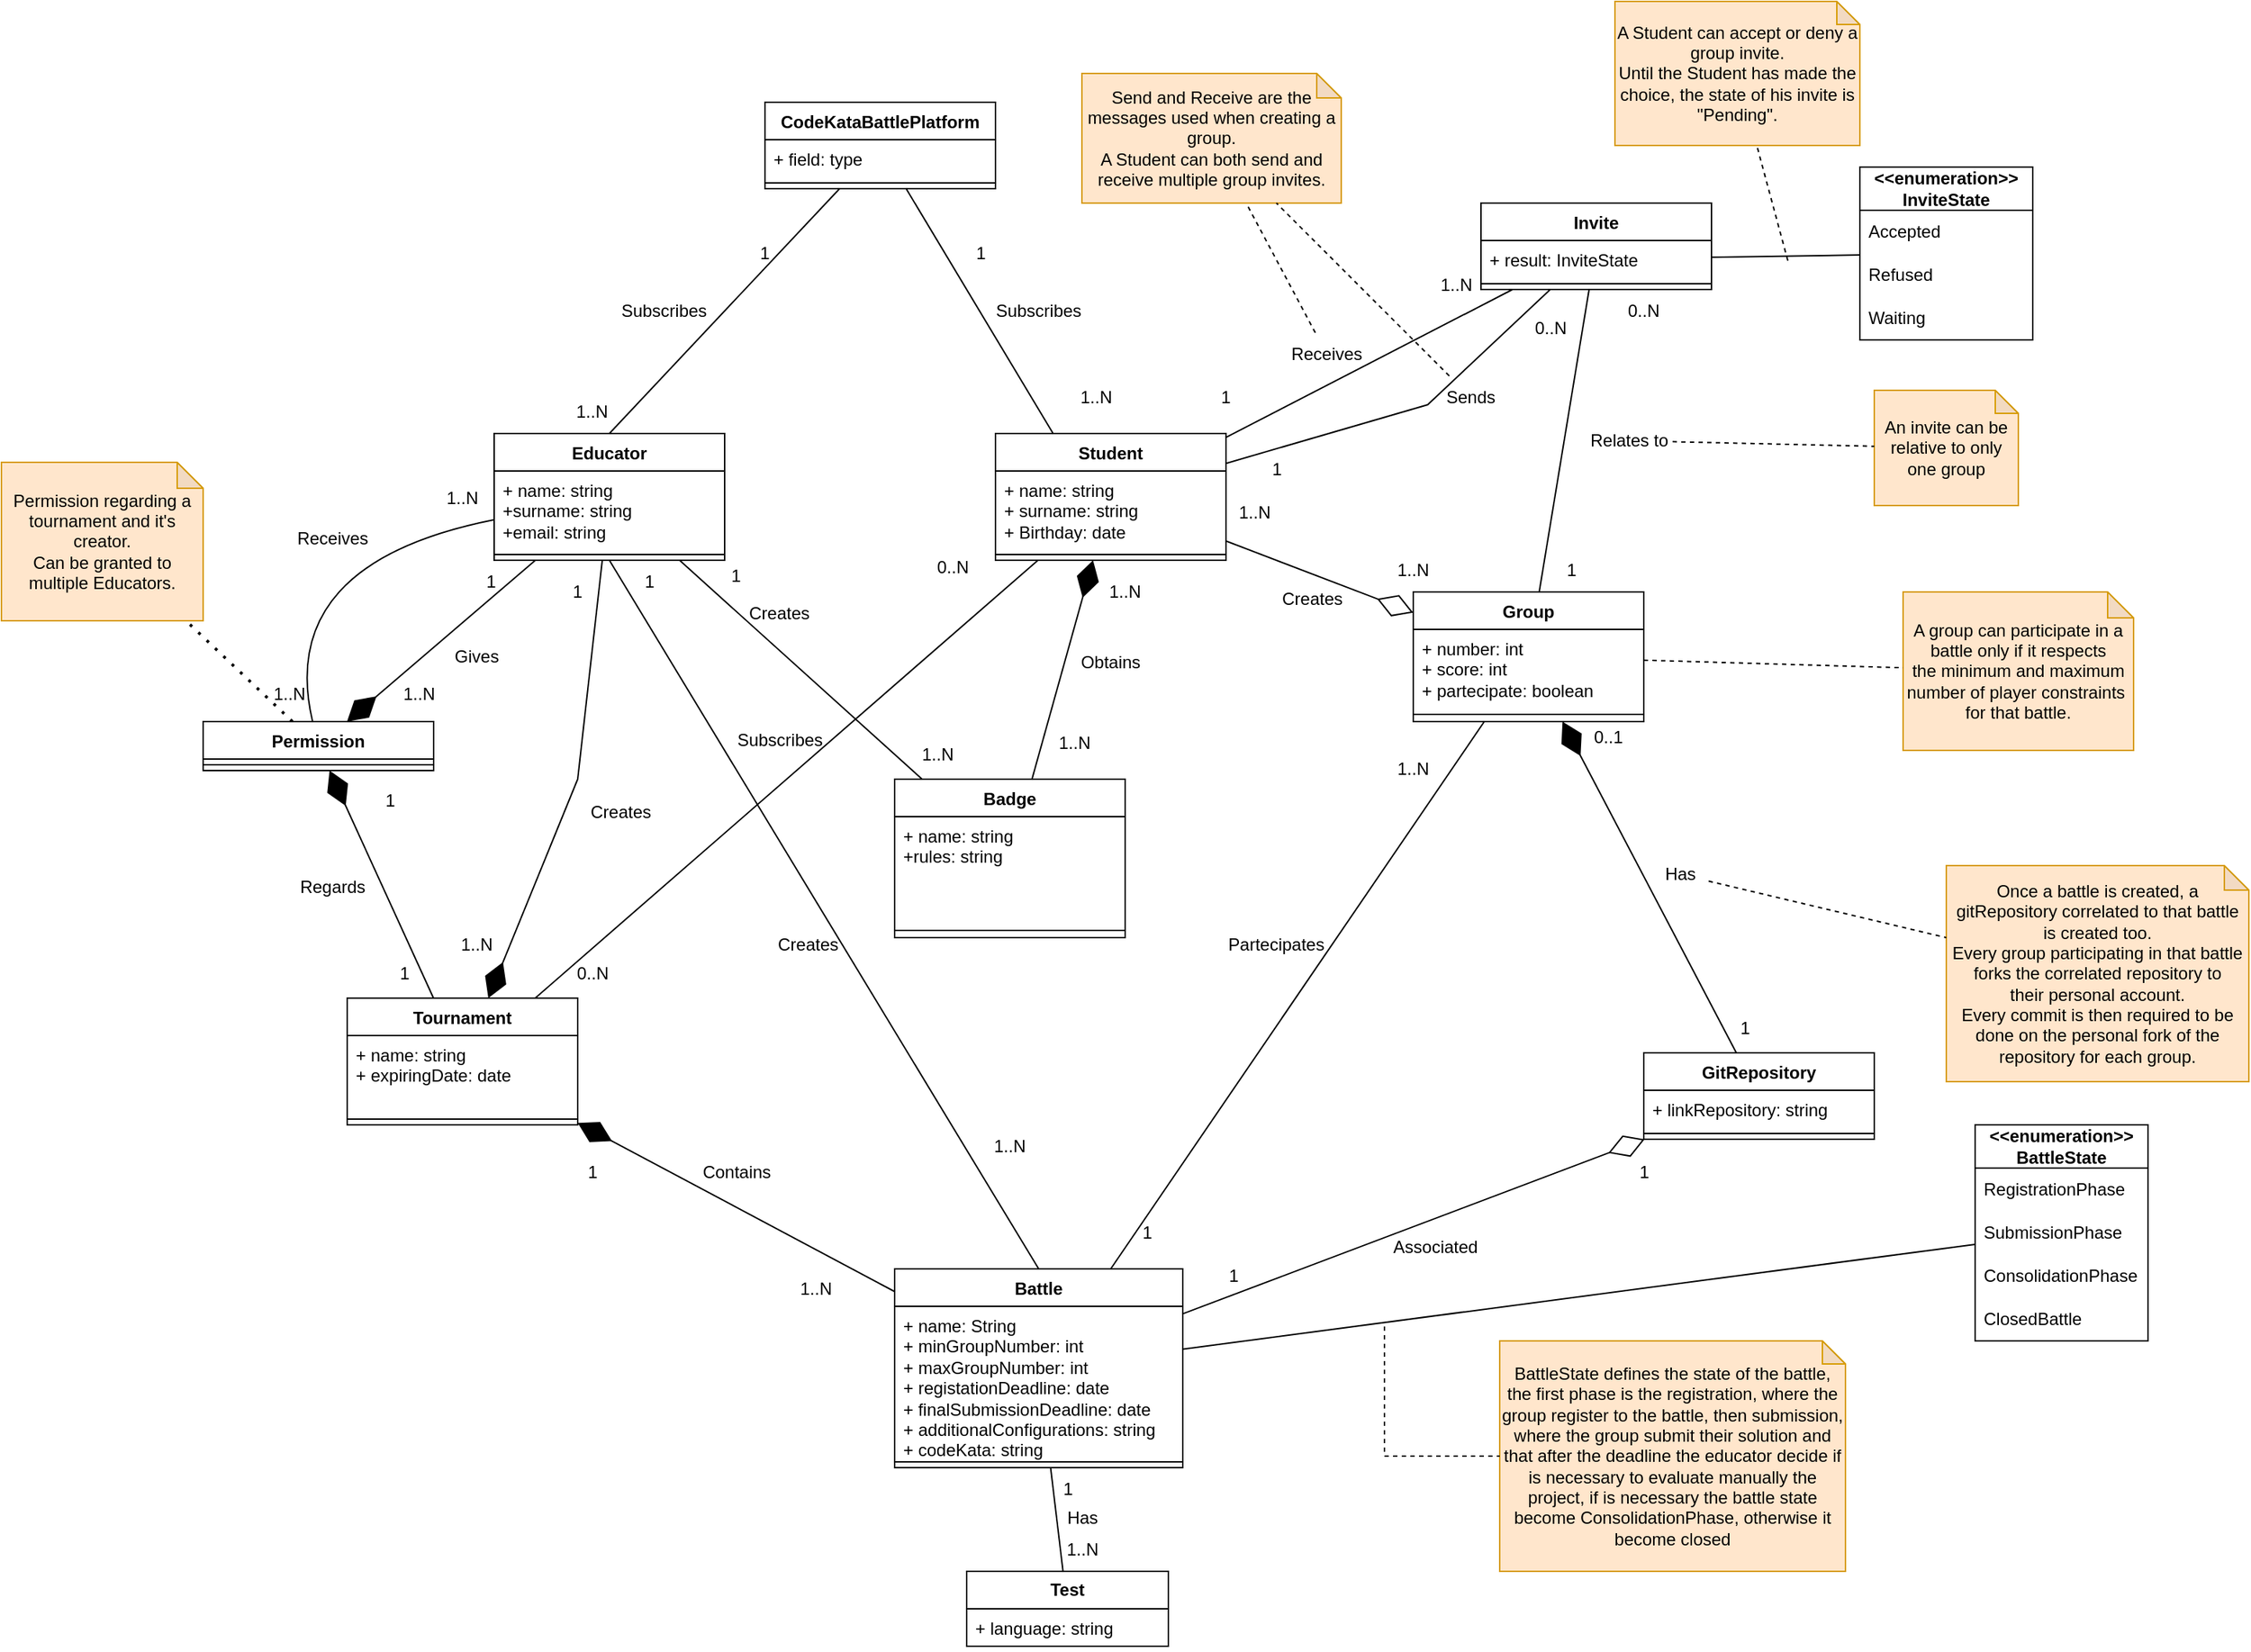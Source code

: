 <mxfile version="22.1.11" type="device">
  <diagram name="Pagina-1" id="TD-ASpUao2gz_EuhN9df">
    <mxGraphModel dx="2501" dy="746" grid="1" gridSize="10" guides="1" tooltips="1" connect="1" arrows="1" fold="1" page="1" pageScale="1" pageWidth="827" pageHeight="1169" math="0" shadow="0">
      <root>
        <mxCell id="0" />
        <mxCell id="1" parent="0" />
        <mxCell id="EsQn2x5b7RgHpTbDy1mJ-1" value="CodeKataBattlePlatform" style="swimlane;fontStyle=1;align=center;verticalAlign=top;childLayout=stackLayout;horizontal=1;startSize=26;horizontalStack=0;resizeParent=1;resizeParentMax=0;resizeLast=0;collapsible=1;marginBottom=0;whiteSpace=wrap;html=1;" parent="1" vertex="1">
          <mxGeometry x="330" y="90" width="160" height="60" as="geometry" />
        </mxCell>
        <mxCell id="EsQn2x5b7RgHpTbDy1mJ-2" value="+ field: type" style="text;strokeColor=none;fillColor=none;align=left;verticalAlign=top;spacingLeft=4;spacingRight=4;overflow=hidden;rotatable=0;points=[[0,0.5],[1,0.5]];portConstraint=eastwest;whiteSpace=wrap;html=1;" parent="EsQn2x5b7RgHpTbDy1mJ-1" vertex="1">
          <mxGeometry y="26" width="160" height="26" as="geometry" />
        </mxCell>
        <mxCell id="EsQn2x5b7RgHpTbDy1mJ-3" value="" style="line;strokeWidth=1;fillColor=none;align=left;verticalAlign=middle;spacingTop=-1;spacingLeft=3;spacingRight=3;rotatable=0;labelPosition=right;points=[];portConstraint=eastwest;strokeColor=inherit;" parent="EsQn2x5b7RgHpTbDy1mJ-1" vertex="1">
          <mxGeometry y="52" width="160" height="8" as="geometry" />
        </mxCell>
        <mxCell id="EsQn2x5b7RgHpTbDy1mJ-5" value="Educator" style="swimlane;fontStyle=1;align=center;verticalAlign=top;childLayout=stackLayout;horizontal=1;startSize=26;horizontalStack=0;resizeParent=1;resizeParentMax=0;resizeLast=0;collapsible=1;marginBottom=0;whiteSpace=wrap;html=1;" parent="1" vertex="1">
          <mxGeometry x="142" y="320" width="160" height="88" as="geometry" />
        </mxCell>
        <mxCell id="EsQn2x5b7RgHpTbDy1mJ-6" value="+ name: string&lt;br&gt;+surname: string&lt;br&gt;+email: string" style="text;strokeColor=none;fillColor=none;align=left;verticalAlign=top;spacingLeft=4;spacingRight=4;overflow=hidden;rotatable=0;points=[[0,0.5],[1,0.5]];portConstraint=eastwest;whiteSpace=wrap;html=1;" parent="EsQn2x5b7RgHpTbDy1mJ-5" vertex="1">
          <mxGeometry y="26" width="160" height="54" as="geometry" />
        </mxCell>
        <mxCell id="EsQn2x5b7RgHpTbDy1mJ-7" value="" style="line;strokeWidth=1;fillColor=none;align=left;verticalAlign=middle;spacingTop=-1;spacingLeft=3;spacingRight=3;rotatable=0;labelPosition=right;points=[];portConstraint=eastwest;strokeColor=inherit;" parent="EsQn2x5b7RgHpTbDy1mJ-5" vertex="1">
          <mxGeometry y="80" width="160" height="8" as="geometry" />
        </mxCell>
        <mxCell id="EsQn2x5b7RgHpTbDy1mJ-9" value="Student&lt;br&gt;" style="swimlane;fontStyle=1;align=center;verticalAlign=top;childLayout=stackLayout;horizontal=1;startSize=26;horizontalStack=0;resizeParent=1;resizeParentMax=0;resizeLast=0;collapsible=1;marginBottom=0;whiteSpace=wrap;html=1;" parent="1" vertex="1">
          <mxGeometry x="490" y="320" width="160" height="88" as="geometry" />
        </mxCell>
        <mxCell id="EsQn2x5b7RgHpTbDy1mJ-10" value="+ name: string&lt;br&gt;+ surname: string&lt;br&gt;+ Birthday: date" style="text;strokeColor=none;fillColor=none;align=left;verticalAlign=top;spacingLeft=4;spacingRight=4;overflow=hidden;rotatable=0;points=[[0,0.5],[1,0.5]];portConstraint=eastwest;whiteSpace=wrap;html=1;" parent="EsQn2x5b7RgHpTbDy1mJ-9" vertex="1">
          <mxGeometry y="26" width="160" height="54" as="geometry" />
        </mxCell>
        <mxCell id="EsQn2x5b7RgHpTbDy1mJ-11" value="" style="line;strokeWidth=1;fillColor=none;align=left;verticalAlign=middle;spacingTop=-1;spacingLeft=3;spacingRight=3;rotatable=0;labelPosition=right;points=[];portConstraint=eastwest;strokeColor=inherit;" parent="EsQn2x5b7RgHpTbDy1mJ-9" vertex="1">
          <mxGeometry y="80" width="160" height="8" as="geometry" />
        </mxCell>
        <mxCell id="EsQn2x5b7RgHpTbDy1mJ-19" value="" style="endArrow=none;html=1;rounded=0;entryX=0.5;entryY=0;entryDx=0;entryDy=0;" parent="1" source="EsQn2x5b7RgHpTbDy1mJ-1" target="EsQn2x5b7RgHpTbDy1mJ-5" edge="1">
          <mxGeometry relative="1" as="geometry">
            <mxPoint x="380" y="340" as="sourcePoint" />
            <mxPoint x="540" y="340" as="targetPoint" />
          </mxGeometry>
        </mxCell>
        <mxCell id="EsQn2x5b7RgHpTbDy1mJ-20" value="" style="endArrow=none;html=1;rounded=0;entryX=0.25;entryY=0;entryDx=0;entryDy=0;" parent="1" source="EsQn2x5b7RgHpTbDy1mJ-1" target="EsQn2x5b7RgHpTbDy1mJ-9" edge="1">
          <mxGeometry relative="1" as="geometry">
            <mxPoint x="725.6" y="159.988" as="sourcePoint" />
            <mxPoint x="540" y="340" as="targetPoint" />
          </mxGeometry>
        </mxCell>
        <mxCell id="EsQn2x5b7RgHpTbDy1mJ-21" value="1..N&lt;br&gt;" style="text;html=1;strokeColor=none;fillColor=none;align=center;verticalAlign=middle;whiteSpace=wrap;rounded=0;" parent="1" vertex="1">
          <mxGeometry x="180" y="290" width="60" height="30" as="geometry" />
        </mxCell>
        <mxCell id="EsQn2x5b7RgHpTbDy1mJ-22" value="1" style="text;html=1;strokeColor=none;fillColor=none;align=center;verticalAlign=middle;whiteSpace=wrap;rounded=0;" parent="1" vertex="1">
          <mxGeometry x="300" y="180" width="60" height="30" as="geometry" />
        </mxCell>
        <mxCell id="EsQn2x5b7RgHpTbDy1mJ-23" value="Subscribes" style="text;html=1;strokeColor=none;fillColor=none;align=center;verticalAlign=middle;whiteSpace=wrap;rounded=0;" parent="1" vertex="1">
          <mxGeometry x="230" y="220" width="60" height="30" as="geometry" />
        </mxCell>
        <mxCell id="EsQn2x5b7RgHpTbDy1mJ-24" value="Subscribes" style="text;html=1;strokeColor=none;fillColor=none;align=center;verticalAlign=middle;whiteSpace=wrap;rounded=0;" parent="1" vertex="1">
          <mxGeometry x="490" y="220" width="60" height="30" as="geometry" />
        </mxCell>
        <mxCell id="EsQn2x5b7RgHpTbDy1mJ-25" value="1" style="text;html=1;strokeColor=none;fillColor=none;align=center;verticalAlign=middle;whiteSpace=wrap;rounded=0;" parent="1" vertex="1">
          <mxGeometry x="450" y="180" width="60" height="30" as="geometry" />
        </mxCell>
        <mxCell id="EsQn2x5b7RgHpTbDy1mJ-26" value="1..N" style="text;html=1;strokeColor=none;fillColor=none;align=center;verticalAlign=middle;whiteSpace=wrap;rounded=0;" parent="1" vertex="1">
          <mxGeometry x="530" y="280" width="60" height="30" as="geometry" />
        </mxCell>
        <mxCell id="EsQn2x5b7RgHpTbDy1mJ-28" value="Group" style="swimlane;fontStyle=1;align=center;verticalAlign=top;childLayout=stackLayout;horizontal=1;startSize=26;horizontalStack=0;resizeParent=1;resizeParentMax=0;resizeLast=0;collapsible=1;marginBottom=0;whiteSpace=wrap;html=1;" parent="1" vertex="1">
          <mxGeometry x="780" y="430" width="160" height="90" as="geometry" />
        </mxCell>
        <mxCell id="EsQn2x5b7RgHpTbDy1mJ-29" value="+ number: int&lt;br&gt;+ score: int&lt;br&gt;+ partecipate: boolean" style="text;strokeColor=none;fillColor=none;align=left;verticalAlign=top;spacingLeft=4;spacingRight=4;overflow=hidden;rotatable=0;points=[[0,0.5],[1,0.5]];portConstraint=eastwest;whiteSpace=wrap;html=1;" parent="EsQn2x5b7RgHpTbDy1mJ-28" vertex="1">
          <mxGeometry y="26" width="160" height="54" as="geometry" />
        </mxCell>
        <mxCell id="EsQn2x5b7RgHpTbDy1mJ-30" value="" style="line;strokeWidth=1;fillColor=none;align=left;verticalAlign=middle;spacingTop=-1;spacingLeft=3;spacingRight=3;rotatable=0;labelPosition=right;points=[];portConstraint=eastwest;strokeColor=inherit;" parent="EsQn2x5b7RgHpTbDy1mJ-28" vertex="1">
          <mxGeometry y="80" width="160" height="10" as="geometry" />
        </mxCell>
        <mxCell id="EsQn2x5b7RgHpTbDy1mJ-36" value="Creates" style="text;html=1;strokeColor=none;fillColor=none;align=center;verticalAlign=middle;whiteSpace=wrap;rounded=0;" parent="1" vertex="1">
          <mxGeometry x="680" y="420" width="60" height="30" as="geometry" />
        </mxCell>
        <mxCell id="EsQn2x5b7RgHpTbDy1mJ-37" value="1..N" style="text;html=1;strokeColor=none;fillColor=none;align=center;verticalAlign=middle;whiteSpace=wrap;rounded=0;" parent="1" vertex="1">
          <mxGeometry x="750" y="400" width="60" height="30" as="geometry" />
        </mxCell>
        <mxCell id="EsQn2x5b7RgHpTbDy1mJ-38" value="1..N" style="text;html=1;strokeColor=none;fillColor=none;align=center;verticalAlign=middle;whiteSpace=wrap;rounded=0;" parent="1" vertex="1">
          <mxGeometry x="640" y="360" width="60" height="30" as="geometry" />
        </mxCell>
        <mxCell id="EsQn2x5b7RgHpTbDy1mJ-39" value="Tournament&lt;br&gt;" style="swimlane;fontStyle=1;align=center;verticalAlign=top;childLayout=stackLayout;horizontal=1;startSize=26;horizontalStack=0;resizeParent=1;resizeParentMax=0;resizeLast=0;collapsible=1;marginBottom=0;whiteSpace=wrap;html=1;" parent="1" vertex="1">
          <mxGeometry x="40" y="712" width="160" height="88" as="geometry" />
        </mxCell>
        <mxCell id="EsQn2x5b7RgHpTbDy1mJ-40" value="+ name: string&lt;br&gt;+ expiringDate: date&lt;br&gt;" style="text;strokeColor=none;fillColor=none;align=left;verticalAlign=top;spacingLeft=4;spacingRight=4;overflow=hidden;rotatable=0;points=[[0,0.5],[1,0.5]];portConstraint=eastwest;whiteSpace=wrap;html=1;" parent="EsQn2x5b7RgHpTbDy1mJ-39" vertex="1">
          <mxGeometry y="26" width="160" height="54" as="geometry" />
        </mxCell>
        <mxCell id="EsQn2x5b7RgHpTbDy1mJ-41" value="" style="line;strokeWidth=1;fillColor=none;align=left;verticalAlign=middle;spacingTop=-1;spacingLeft=3;spacingRight=3;rotatable=0;labelPosition=right;points=[];portConstraint=eastwest;strokeColor=inherit;" parent="EsQn2x5b7RgHpTbDy1mJ-39" vertex="1">
          <mxGeometry y="80" width="160" height="8" as="geometry" />
        </mxCell>
        <mxCell id="EsQn2x5b7RgHpTbDy1mJ-43" value="Battle&lt;br&gt;" style="swimlane;fontStyle=1;align=center;verticalAlign=top;childLayout=stackLayout;horizontal=1;startSize=26;horizontalStack=0;resizeParent=1;resizeParentMax=0;resizeLast=0;collapsible=1;marginBottom=0;whiteSpace=wrap;html=1;" parent="1" vertex="1">
          <mxGeometry x="420" y="900" width="200" height="138" as="geometry" />
        </mxCell>
        <mxCell id="EsQn2x5b7RgHpTbDy1mJ-44" value="+ name: String&lt;br&gt;+ minGroupNumber: int&lt;br&gt;+ maxGroupNumber: int&lt;br&gt;+ registationDeadline: date&lt;br&gt;+ finalSubmissionDeadline: date&lt;br&gt;+ additionalConfigurations: string&lt;br&gt;+ codeKata: string" style="text;strokeColor=none;fillColor=none;align=left;verticalAlign=top;spacingLeft=4;spacingRight=4;overflow=hidden;rotatable=0;points=[[0,0.5],[1,0.5]];portConstraint=eastwest;whiteSpace=wrap;html=1;" parent="EsQn2x5b7RgHpTbDy1mJ-43" vertex="1">
          <mxGeometry y="26" width="200" height="104" as="geometry" />
        </mxCell>
        <mxCell id="EsQn2x5b7RgHpTbDy1mJ-45" value="" style="line;strokeWidth=1;fillColor=none;align=left;verticalAlign=middle;spacingTop=-1;spacingLeft=3;spacingRight=3;rotatable=0;labelPosition=right;points=[];portConstraint=eastwest;strokeColor=inherit;" parent="EsQn2x5b7RgHpTbDy1mJ-43" vertex="1">
          <mxGeometry y="130" width="200" height="8" as="geometry" />
        </mxCell>
        <mxCell id="EsQn2x5b7RgHpTbDy1mJ-48" value="" style="endArrow=none;html=1;rounded=0;entryX=0.5;entryY=0;entryDx=0;entryDy=0;exitX=0.5;exitY=1;exitDx=0;exitDy=0;" parent="1" source="EsQn2x5b7RgHpTbDy1mJ-5" target="EsQn2x5b7RgHpTbDy1mJ-43" edge="1">
          <mxGeometry relative="1" as="geometry">
            <mxPoint x="227.151" y="404" as="sourcePoint" />
            <mxPoint x="470" y="470" as="targetPoint" />
          </mxGeometry>
        </mxCell>
        <mxCell id="EsQn2x5b7RgHpTbDy1mJ-49" value="Creates" style="text;html=1;strokeColor=none;fillColor=none;align=center;verticalAlign=middle;whiteSpace=wrap;rounded=0;" parent="1" vertex="1">
          <mxGeometry x="200" y="568" width="60" height="30" as="geometry" />
        </mxCell>
        <mxCell id="EsQn2x5b7RgHpTbDy1mJ-50" value="Creates" style="text;html=1;strokeColor=none;fillColor=none;align=center;verticalAlign=middle;whiteSpace=wrap;rounded=0;" parent="1" vertex="1">
          <mxGeometry x="330" y="660" width="60" height="30" as="geometry" />
        </mxCell>
        <mxCell id="EsQn2x5b7RgHpTbDy1mJ-53" value="1" style="text;html=1;strokeColor=none;fillColor=none;align=center;verticalAlign=middle;whiteSpace=wrap;rounded=0;" parent="1" vertex="1">
          <mxGeometry x="170" y="415" width="60" height="30" as="geometry" />
        </mxCell>
        <mxCell id="EsQn2x5b7RgHpTbDy1mJ-54" value="1" style="text;html=1;strokeColor=none;fillColor=none;align=center;verticalAlign=middle;whiteSpace=wrap;rounded=0;" parent="1" vertex="1">
          <mxGeometry x="220" y="408" width="60" height="30" as="geometry" />
        </mxCell>
        <mxCell id="EsQn2x5b7RgHpTbDy1mJ-55" value="1..N" style="text;html=1;strokeColor=none;fillColor=none;align=center;verticalAlign=middle;whiteSpace=wrap;rounded=0;" parent="1" vertex="1">
          <mxGeometry x="100" y="660" width="60" height="30" as="geometry" />
        </mxCell>
        <mxCell id="EsQn2x5b7RgHpTbDy1mJ-57" value="" style="endArrow=none;html=1;rounded=0;exitX=0.75;exitY=0;exitDx=0;exitDy=0;" parent="1" source="EsQn2x5b7RgHpTbDy1mJ-43" target="EsQn2x5b7RgHpTbDy1mJ-28" edge="1">
          <mxGeometry width="50" height="50" relative="1" as="geometry">
            <mxPoint x="680" y="670" as="sourcePoint" />
            <mxPoint x="730" y="620" as="targetPoint" />
          </mxGeometry>
        </mxCell>
        <mxCell id="EsQn2x5b7RgHpTbDy1mJ-59" value="1..N" style="text;html=1;strokeColor=none;fillColor=none;align=center;verticalAlign=middle;whiteSpace=wrap;rounded=0;" parent="1" vertex="1">
          <mxGeometry x="470" y="800" width="60" height="30" as="geometry" />
        </mxCell>
        <mxCell id="EsQn2x5b7RgHpTbDy1mJ-60" value="Partecipates" style="text;html=1;strokeColor=none;fillColor=none;align=center;verticalAlign=middle;whiteSpace=wrap;rounded=0;" parent="1" vertex="1">
          <mxGeometry x="655" y="660" width="60" height="30" as="geometry" />
        </mxCell>
        <mxCell id="EsQn2x5b7RgHpTbDy1mJ-61" value="1..N" style="text;html=1;strokeColor=none;fillColor=none;align=center;verticalAlign=middle;whiteSpace=wrap;rounded=0;" parent="1" vertex="1">
          <mxGeometry x="750" y="538" width="60" height="30" as="geometry" />
        </mxCell>
        <mxCell id="EsQn2x5b7RgHpTbDy1mJ-63" value="1" style="text;html=1;align=center;verticalAlign=middle;resizable=0;points=[];autosize=1;strokeColor=none;fillColor=none;" parent="1" vertex="1">
          <mxGeometry x="580" y="860" width="30" height="30" as="geometry" />
        </mxCell>
        <mxCell id="iYCac2X8l844tVnQC99A-1" value="Badge" style="swimlane;fontStyle=1;align=center;verticalAlign=top;childLayout=stackLayout;horizontal=1;startSize=26;horizontalStack=0;resizeParent=1;resizeParentMax=0;resizeLast=0;collapsible=1;marginBottom=0;whiteSpace=wrap;html=1;" parent="1" vertex="1">
          <mxGeometry x="420" y="560" width="160" height="110" as="geometry" />
        </mxCell>
        <mxCell id="iYCac2X8l844tVnQC99A-2" value="+ name: string&lt;br&gt;+rules: string" style="text;strokeColor=none;fillColor=none;align=left;verticalAlign=top;spacingLeft=4;spacingRight=4;overflow=hidden;rotatable=0;points=[[0,0.5],[1,0.5]];portConstraint=eastwest;whiteSpace=wrap;html=1;" parent="iYCac2X8l844tVnQC99A-1" vertex="1">
          <mxGeometry y="26" width="160" height="74" as="geometry" />
        </mxCell>
        <mxCell id="iYCac2X8l844tVnQC99A-3" value="" style="line;strokeWidth=1;fillColor=none;align=left;verticalAlign=middle;spacingTop=-1;spacingLeft=3;spacingRight=3;rotatable=0;labelPosition=right;points=[];portConstraint=eastwest;strokeColor=inherit;" parent="iYCac2X8l844tVnQC99A-1" vertex="1">
          <mxGeometry y="100" width="160" height="10" as="geometry" />
        </mxCell>
        <mxCell id="iYCac2X8l844tVnQC99A-7" value="" style="endArrow=none;html=1;rounded=0;" parent="1" source="EsQn2x5b7RgHpTbDy1mJ-5" target="iYCac2X8l844tVnQC99A-1" edge="1">
          <mxGeometry relative="1" as="geometry">
            <mxPoint x="290" y="420" as="sourcePoint" />
            <mxPoint x="810" y="150" as="targetPoint" />
          </mxGeometry>
        </mxCell>
        <mxCell id="iYCac2X8l844tVnQC99A-9" value="Creates" style="text;html=1;strokeColor=none;fillColor=none;align=center;verticalAlign=middle;whiteSpace=wrap;rounded=0;" parent="1" vertex="1">
          <mxGeometry x="310" y="430" width="60" height="30" as="geometry" />
        </mxCell>
        <mxCell id="iYCac2X8l844tVnQC99A-10" value="Obtains" style="text;html=1;strokeColor=none;fillColor=none;align=center;verticalAlign=middle;whiteSpace=wrap;rounded=0;" parent="1" vertex="1">
          <mxGeometry x="540" y="464" width="60" height="30" as="geometry" />
        </mxCell>
        <mxCell id="iYCac2X8l844tVnQC99A-11" value="1..N" style="text;html=1;strokeColor=none;fillColor=none;align=center;verticalAlign=middle;whiteSpace=wrap;rounded=0;" parent="1" vertex="1">
          <mxGeometry x="550" y="415" width="60" height="30" as="geometry" />
        </mxCell>
        <mxCell id="iYCac2X8l844tVnQC99A-12" value="1..N" style="text;html=1;strokeColor=none;fillColor=none;align=center;verticalAlign=middle;whiteSpace=wrap;rounded=0;" parent="1" vertex="1">
          <mxGeometry x="515" y="520" width="60" height="30" as="geometry" />
        </mxCell>
        <mxCell id="iYCac2X8l844tVnQC99A-13" value="1..N" style="text;html=1;strokeColor=none;fillColor=none;align=center;verticalAlign=middle;whiteSpace=wrap;rounded=0;" parent="1" vertex="1">
          <mxGeometry x="420" y="528" width="60" height="30" as="geometry" />
        </mxCell>
        <mxCell id="iYCac2X8l844tVnQC99A-14" value="1" style="text;html=1;strokeColor=none;fillColor=none;align=center;verticalAlign=middle;whiteSpace=wrap;rounded=0;" parent="1" vertex="1">
          <mxGeometry x="280" y="404" width="60" height="30" as="geometry" />
        </mxCell>
        <mxCell id="iYCac2X8l844tVnQC99A-16" value="&lt;b&gt;Test&lt;/b&gt;" style="swimlane;fontStyle=0;childLayout=stackLayout;horizontal=1;startSize=26;fillColor=none;horizontalStack=0;resizeParent=1;resizeParentMax=0;resizeLast=0;collapsible=1;marginBottom=0;whiteSpace=wrap;html=1;" parent="1" vertex="1">
          <mxGeometry x="470" y="1110" width="140" height="52" as="geometry" />
        </mxCell>
        <mxCell id="iYCac2X8l844tVnQC99A-17" value="+ language: string" style="text;strokeColor=none;fillColor=none;align=left;verticalAlign=top;spacingLeft=4;spacingRight=4;overflow=hidden;rotatable=0;points=[[0,0.5],[1,0.5]];portConstraint=eastwest;whiteSpace=wrap;html=1;" parent="iYCac2X8l844tVnQC99A-16" vertex="1">
          <mxGeometry y="26" width="140" height="26" as="geometry" />
        </mxCell>
        <mxCell id="iYCac2X8l844tVnQC99A-20" value="" style="endArrow=none;html=1;rounded=0;" parent="1" source="EsQn2x5b7RgHpTbDy1mJ-43" target="iYCac2X8l844tVnQC99A-16" edge="1">
          <mxGeometry relative="1" as="geometry">
            <mxPoint x="380" y="1100" as="sourcePoint" />
            <mxPoint x="540" y="1100" as="targetPoint" />
          </mxGeometry>
        </mxCell>
        <mxCell id="koIIA-zapqMguD-rZjef-1" value="Invite" style="swimlane;fontStyle=1;align=center;verticalAlign=top;childLayout=stackLayout;horizontal=1;startSize=26;horizontalStack=0;resizeParent=1;resizeParentMax=0;resizeLast=0;collapsible=1;marginBottom=0;whiteSpace=wrap;html=1;" parent="1" vertex="1">
          <mxGeometry x="827" y="160" width="160" height="60" as="geometry" />
        </mxCell>
        <mxCell id="koIIA-zapqMguD-rZjef-2" value="+ result: InviteState" style="text;strokeColor=none;fillColor=none;align=left;verticalAlign=top;spacingLeft=4;spacingRight=4;overflow=hidden;rotatable=0;points=[[0,0.5],[1,0.5]];portConstraint=eastwest;whiteSpace=wrap;html=1;" parent="koIIA-zapqMguD-rZjef-1" vertex="1">
          <mxGeometry y="26" width="160" height="26" as="geometry" />
        </mxCell>
        <mxCell id="koIIA-zapqMguD-rZjef-3" value="" style="line;strokeWidth=1;fillColor=none;align=left;verticalAlign=middle;spacingTop=-1;spacingLeft=3;spacingRight=3;rotatable=0;labelPosition=right;points=[];portConstraint=eastwest;strokeColor=inherit;" parent="koIIA-zapqMguD-rZjef-1" vertex="1">
          <mxGeometry y="52" width="160" height="8" as="geometry" />
        </mxCell>
        <mxCell id="koIIA-zapqMguD-rZjef-5" value="" style="endArrow=none;html=1;rounded=0;" parent="1" source="EsQn2x5b7RgHpTbDy1mJ-9" target="koIIA-zapqMguD-rZjef-1" edge="1">
          <mxGeometry relative="1" as="geometry">
            <mxPoint x="580" y="140" as="sourcePoint" />
            <mxPoint x="740" y="140" as="targetPoint" />
            <Array as="points" />
          </mxGeometry>
        </mxCell>
        <mxCell id="koIIA-zapqMguD-rZjef-6" value="" style="endArrow=none;html=1;rounded=0;" parent="1" source="EsQn2x5b7RgHpTbDy1mJ-28" target="koIIA-zapqMguD-rZjef-1" edge="1">
          <mxGeometry relative="1" as="geometry">
            <mxPoint x="660" y="337" as="sourcePoint" />
            <mxPoint x="785" y="280" as="targetPoint" />
          </mxGeometry>
        </mxCell>
        <mxCell id="koIIA-zapqMguD-rZjef-7" value="Relates to" style="text;html=1;strokeColor=none;fillColor=none;align=center;verticalAlign=middle;whiteSpace=wrap;rounded=0;" parent="1" vertex="1">
          <mxGeometry x="900" y="310" width="60" height="30" as="geometry" />
        </mxCell>
        <mxCell id="koIIA-zapqMguD-rZjef-8" value="Receives" style="text;html=1;strokeColor=none;fillColor=none;align=center;verticalAlign=middle;whiteSpace=wrap;rounded=0;" parent="1" vertex="1">
          <mxGeometry x="690" y="250" width="60" height="30" as="geometry" />
        </mxCell>
        <mxCell id="koIIA-zapqMguD-rZjef-9" value="1..N" style="text;html=1;strokeColor=none;fillColor=none;align=center;verticalAlign=middle;whiteSpace=wrap;rounded=0;" parent="1" vertex="1">
          <mxGeometry x="780" y="202" width="60" height="30" as="geometry" />
        </mxCell>
        <mxCell id="koIIA-zapqMguD-rZjef-12" value="1" style="text;html=1;strokeColor=none;fillColor=none;align=center;verticalAlign=middle;whiteSpace=wrap;rounded=0;" parent="1" vertex="1">
          <mxGeometry x="620" y="280" width="60" height="30" as="geometry" />
        </mxCell>
        <mxCell id="koIIA-zapqMguD-rZjef-14" value="0..N" style="text;html=1;strokeColor=none;fillColor=none;align=center;verticalAlign=middle;whiteSpace=wrap;rounded=0;" parent="1" vertex="1">
          <mxGeometry x="910" y="220" width="60" height="30" as="geometry" />
        </mxCell>
        <mxCell id="koIIA-zapqMguD-rZjef-15" value="1" style="text;html=1;strokeColor=none;fillColor=none;align=center;verticalAlign=middle;whiteSpace=wrap;rounded=0;" parent="1" vertex="1">
          <mxGeometry x="860" y="400" width="60" height="30" as="geometry" />
        </mxCell>
        <mxCell id="koIIA-zapqMguD-rZjef-17" value="" style="endArrow=none;html=1;rounded=0;" parent="1" source="EsQn2x5b7RgHpTbDy1mJ-9" target="koIIA-zapqMguD-rZjef-1" edge="1">
          <mxGeometry relative="1" as="geometry">
            <mxPoint x="710" y="320" as="sourcePoint" />
            <mxPoint x="870" y="320" as="targetPoint" />
            <Array as="points">
              <mxPoint x="790" y="300" />
            </Array>
          </mxGeometry>
        </mxCell>
        <mxCell id="koIIA-zapqMguD-rZjef-18" value="Sends" style="text;html=1;strokeColor=none;fillColor=none;align=center;verticalAlign=middle;whiteSpace=wrap;rounded=0;" parent="1" vertex="1">
          <mxGeometry x="790" y="280" width="60" height="30" as="geometry" />
        </mxCell>
        <mxCell id="koIIA-zapqMguD-rZjef-20" value="1" style="text;html=1;align=center;verticalAlign=middle;resizable=0;points=[];autosize=1;strokeColor=none;fillColor=none;" parent="1" vertex="1">
          <mxGeometry x="670" y="330" width="30" height="30" as="geometry" />
        </mxCell>
        <mxCell id="koIIA-zapqMguD-rZjef-21" value="0..N" style="text;html=1;align=center;verticalAlign=middle;resizable=0;points=[];autosize=1;strokeColor=none;fillColor=none;" parent="1" vertex="1">
          <mxGeometry x="850" y="232" width="50" height="30" as="geometry" />
        </mxCell>
        <mxCell id="koIIA-zapqMguD-rZjef-22" value="GitRepository" style="swimlane;fontStyle=1;align=center;verticalAlign=top;childLayout=stackLayout;horizontal=1;startSize=26;horizontalStack=0;resizeParent=1;resizeParentMax=0;resizeLast=0;collapsible=1;marginBottom=0;whiteSpace=wrap;html=1;" parent="1" vertex="1">
          <mxGeometry x="940" y="750" width="160" height="60" as="geometry" />
        </mxCell>
        <mxCell id="koIIA-zapqMguD-rZjef-23" value="+ linkRepository: string" style="text;strokeColor=none;fillColor=none;align=left;verticalAlign=top;spacingLeft=4;spacingRight=4;overflow=hidden;rotatable=0;points=[[0,0.5],[1,0.5]];portConstraint=eastwest;whiteSpace=wrap;html=1;" parent="koIIA-zapqMguD-rZjef-22" vertex="1">
          <mxGeometry y="26" width="160" height="26" as="geometry" />
        </mxCell>
        <mxCell id="koIIA-zapqMguD-rZjef-24" value="" style="line;strokeWidth=1;fillColor=none;align=left;verticalAlign=middle;spacingTop=-1;spacingLeft=3;spacingRight=3;rotatable=0;labelPosition=right;points=[];portConstraint=eastwest;strokeColor=inherit;" parent="koIIA-zapqMguD-rZjef-22" vertex="1">
          <mxGeometry y="52" width="160" height="8" as="geometry" />
        </mxCell>
        <mxCell id="koIIA-zapqMguD-rZjef-28" value="1" style="text;html=1;align=center;verticalAlign=middle;resizable=0;points=[];autosize=1;strokeColor=none;fillColor=none;" parent="1" vertex="1">
          <mxGeometry x="640" y="890" width="30" height="30" as="geometry" />
        </mxCell>
        <mxCell id="koIIA-zapqMguD-rZjef-29" value="1" style="text;html=1;align=center;verticalAlign=middle;resizable=0;points=[];autosize=1;strokeColor=none;fillColor=none;" parent="1" vertex="1">
          <mxGeometry x="925" y="818" width="30" height="30" as="geometry" />
        </mxCell>
        <mxCell id="koIIA-zapqMguD-rZjef-31" value="Associated" style="text;html=1;align=center;verticalAlign=middle;resizable=0;points=[];autosize=1;strokeColor=none;fillColor=none;" parent="1" vertex="1">
          <mxGeometry x="755" y="870" width="80" height="30" as="geometry" />
        </mxCell>
        <mxCell id="koIIA-zapqMguD-rZjef-32" value="1" style="text;html=1;align=center;verticalAlign=middle;resizable=0;points=[];autosize=1;strokeColor=none;fillColor=none;" parent="1" vertex="1">
          <mxGeometry x="995" y="718" width="30" height="30" as="geometry" />
        </mxCell>
        <mxCell id="koIIA-zapqMguD-rZjef-33" value="0..1" style="text;html=1;align=center;verticalAlign=middle;resizable=0;points=[];autosize=1;strokeColor=none;fillColor=none;" parent="1" vertex="1">
          <mxGeometry x="895" y="516" width="40" height="30" as="geometry" />
        </mxCell>
        <mxCell id="koIIA-zapqMguD-rZjef-34" value="Has" style="text;html=1;align=center;verticalAlign=middle;resizable=0;points=[];autosize=1;strokeColor=none;fillColor=none;" parent="1" vertex="1">
          <mxGeometry x="945" y="611" width="40" height="30" as="geometry" />
        </mxCell>
        <mxCell id="uLIZMeDQ47nWwf-fx937-7" value="1" style="text;html=1;align=center;verticalAlign=middle;resizable=0;points=[];autosize=1;strokeColor=none;fillColor=none;" parent="1" vertex="1">
          <mxGeometry x="195" y="818" width="30" height="30" as="geometry" />
        </mxCell>
        <mxCell id="uLIZMeDQ47nWwf-fx937-8" value="1..N" style="text;html=1;align=center;verticalAlign=middle;resizable=0;points=[];autosize=1;strokeColor=none;fillColor=none;" parent="1" vertex="1">
          <mxGeometry x="340" y="899" width="50" height="30" as="geometry" />
        </mxCell>
        <mxCell id="uLIZMeDQ47nWwf-fx937-9" value="" style="endArrow=diamondThin;endFill=0;endSize=24;html=1;rounded=0;" parent="1" source="EsQn2x5b7RgHpTbDy1mJ-43" target="koIIA-zapqMguD-rZjef-22" edge="1">
          <mxGeometry width="160" relative="1" as="geometry">
            <mxPoint x="670" y="850" as="sourcePoint" />
            <mxPoint x="830" y="850" as="targetPoint" />
          </mxGeometry>
        </mxCell>
        <mxCell id="uLIZMeDQ47nWwf-fx937-11" value="" style="endArrow=diamondThin;endFill=1;endSize=24;html=1;rounded=0;" parent="1" source="EsQn2x5b7RgHpTbDy1mJ-43" target="EsQn2x5b7RgHpTbDy1mJ-39" edge="1">
          <mxGeometry width="160" relative="1" as="geometry">
            <mxPoint x="100" y="860" as="sourcePoint" />
            <mxPoint x="260" y="860" as="targetPoint" />
          </mxGeometry>
        </mxCell>
        <mxCell id="uLIZMeDQ47nWwf-fx937-13" value="" style="endArrow=diamondThin;endFill=0;endSize=24;html=1;rounded=0;" parent="1" source="EsQn2x5b7RgHpTbDy1mJ-9" target="EsQn2x5b7RgHpTbDy1mJ-28" edge="1">
          <mxGeometry width="160" relative="1" as="geometry">
            <mxPoint x="640" y="490" as="sourcePoint" />
            <mxPoint x="800" y="490" as="targetPoint" />
          </mxGeometry>
        </mxCell>
        <mxCell id="o4bcMD1-EijBGCS-Pyvz-1" value="Permission regarding a tournament and it&#39;s creator.&#xa;Can be granted to multiple Educators." style="shape=note;whiteSpace=wrap;html=1;backgroundOutline=1;darkOpacity=0.05;fillColor=#ffe6cc;strokeColor=#d79b00;size=18;" parent="1" vertex="1">
          <mxGeometry x="-200" y="340" width="140" height="110" as="geometry" />
        </mxCell>
        <mxCell id="o4bcMD1-EijBGCS-Pyvz-2" value="" style="endArrow=none;dashed=1;html=1;dashPattern=1 3;strokeWidth=2;rounded=0;" parent="1" source="S3LKCFV0lgaDSlcLPn-H-6" target="o4bcMD1-EijBGCS-Pyvz-1" edge="1">
          <mxGeometry width="50" height="50" relative="1" as="geometry">
            <mxPoint x="4.545" y="520" as="sourcePoint" />
            <mxPoint x="70" y="250" as="targetPoint" />
          </mxGeometry>
        </mxCell>
        <mxCell id="o4bcMD1-EijBGCS-Pyvz-4" value="&lt;div&gt;Send and Receive are the messages used when creating a group.&lt;/div&gt;&lt;div&gt;A Student can both send and receive multiple group invites.&lt;/div&gt;" style="shape=note;whiteSpace=wrap;html=1;backgroundOutline=1;darkOpacity=0.05;fillColor=#ffe6cc;strokeColor=#d79b00;size=17;" parent="1" vertex="1">
          <mxGeometry x="550" y="70" width="180" height="90" as="geometry" />
        </mxCell>
        <mxCell id="o4bcMD1-EijBGCS-Pyvz-5" value="" style="endArrow=none;dashed=1;html=1;rounded=0;" parent="1" source="koIIA-zapqMguD-rZjef-8" target="o4bcMD1-EijBGCS-Pyvz-4" edge="1">
          <mxGeometry width="50" height="50" relative="1" as="geometry">
            <mxPoint x="630" y="250" as="sourcePoint" />
            <mxPoint x="680" y="200" as="targetPoint" />
          </mxGeometry>
        </mxCell>
        <mxCell id="o4bcMD1-EijBGCS-Pyvz-6" value="" style="endArrow=none;dashed=1;html=1;rounded=0;" parent="1" source="koIIA-zapqMguD-rZjef-18" target="o4bcMD1-EijBGCS-Pyvz-4" edge="1">
          <mxGeometry width="50" height="50" relative="1" as="geometry">
            <mxPoint x="610" y="260" as="sourcePoint" />
            <mxPoint x="660" y="210" as="targetPoint" />
          </mxGeometry>
        </mxCell>
        <mxCell id="o4bcMD1-EijBGCS-Pyvz-7" value="An invite can be relative to only one group" style="shape=note;whiteSpace=wrap;html=1;backgroundOutline=1;darkOpacity=0.05;fillColor=#ffe6cc;strokeColor=#d79b00;size=16;" parent="1" vertex="1">
          <mxGeometry x="1100" y="290" width="100" height="80" as="geometry" />
        </mxCell>
        <mxCell id="o4bcMD1-EijBGCS-Pyvz-8" value="" style="endArrow=none;dashed=1;html=1;rounded=0;" parent="1" source="koIIA-zapqMguD-rZjef-7" target="o4bcMD1-EijBGCS-Pyvz-7" edge="1">
          <mxGeometry width="50" height="50" relative="1" as="geometry">
            <mxPoint x="1040" y="380" as="sourcePoint" />
            <mxPoint x="1090" y="330" as="targetPoint" />
          </mxGeometry>
        </mxCell>
        <mxCell id="o4bcMD1-EijBGCS-Pyvz-9" value="&lt;div&gt;A group can participate in a battle only if it respects&lt;/div&gt;&lt;div&gt;the minimum and maximum number of player constraints&amp;nbsp;&lt;/div&gt;&lt;div&gt;for that battle.&lt;/div&gt;" style="shape=note;whiteSpace=wrap;html=1;backgroundOutline=1;darkOpacity=0.05;fillColor=#ffe6cc;strokeColor=#d79b00;size=18;" parent="1" vertex="1">
          <mxGeometry x="1120" y="430" width="160" height="110" as="geometry" />
        </mxCell>
        <mxCell id="o4bcMD1-EijBGCS-Pyvz-10" value="" style="endArrow=none;dashed=1;html=1;rounded=0;" parent="1" source="EsQn2x5b7RgHpTbDy1mJ-28" target="o4bcMD1-EijBGCS-Pyvz-9" edge="1">
          <mxGeometry width="50" height="50" relative="1" as="geometry">
            <mxPoint x="1040" y="510" as="sourcePoint" />
            <mxPoint x="1090" y="460" as="targetPoint" />
          </mxGeometry>
        </mxCell>
        <mxCell id="o4bcMD1-EijBGCS-Pyvz-11" value="&lt;div&gt;Once a battle is created, a gitRepository correlated to that battle is created too.&lt;/div&gt;&lt;div&gt;Every group participating in that battle forks the correlated repository to&lt;/div&gt;&lt;div&gt;their personal account.&lt;/div&gt;&lt;div&gt;Every commit is then required to be done on the personal fork of the repository for each group.&lt;/div&gt;" style="shape=note;whiteSpace=wrap;html=1;backgroundOutline=1;darkOpacity=0.05;fillColor=#ffe6cc;strokeColor=#d79b00;size=17;" parent="1" vertex="1">
          <mxGeometry x="1150" y="620" width="210" height="150" as="geometry" />
        </mxCell>
        <mxCell id="o4bcMD1-EijBGCS-Pyvz-12" value="" style="endArrow=none;dashed=1;html=1;rounded=0;" parent="1" source="koIIA-zapqMguD-rZjef-34" target="o4bcMD1-EijBGCS-Pyvz-11" edge="1">
          <mxGeometry width="50" height="50" relative="1" as="geometry">
            <mxPoint x="1140" y="910" as="sourcePoint" />
            <mxPoint x="1190" y="860" as="targetPoint" />
          </mxGeometry>
        </mxCell>
        <mxCell id="o4bcMD1-EijBGCS-Pyvz-13" value="Contains" style="text;html=1;align=center;verticalAlign=middle;resizable=0;points=[];autosize=1;strokeColor=none;fillColor=none;" parent="1" vertex="1">
          <mxGeometry x="275" y="818" width="70" height="30" as="geometry" />
        </mxCell>
        <mxCell id="o4bcMD1-EijBGCS-Pyvz-15" value="" style="endArrow=diamondThin;endFill=1;endSize=24;html=1;rounded=0;" parent="1" source="EsQn2x5b7RgHpTbDy1mJ-5" target="EsQn2x5b7RgHpTbDy1mJ-39" edge="1">
          <mxGeometry width="160" relative="1" as="geometry">
            <mxPoint x="120" y="470" as="sourcePoint" />
            <mxPoint x="280" y="470" as="targetPoint" />
            <Array as="points">
              <mxPoint x="200" y="560" />
            </Array>
          </mxGeometry>
        </mxCell>
        <mxCell id="o4bcMD1-EijBGCS-Pyvz-17" value="" style="endArrow=diamondThin;endFill=1;endSize=24;html=1;rounded=0;" parent="1" source="koIIA-zapqMguD-rZjef-22" target="EsQn2x5b7RgHpTbDy1mJ-28" edge="1">
          <mxGeometry width="160" relative="1" as="geometry">
            <mxPoint x="860" y="680" as="sourcePoint" />
            <mxPoint x="1020" y="680" as="targetPoint" />
          </mxGeometry>
        </mxCell>
        <mxCell id="o4bcMD1-EijBGCS-Pyvz-18" value="1" style="text;html=1;align=center;verticalAlign=middle;resizable=0;points=[];autosize=1;strokeColor=none;fillColor=none;" parent="1" vertex="1">
          <mxGeometry x="525" y="1038" width="30" height="30" as="geometry" />
        </mxCell>
        <mxCell id="o4bcMD1-EijBGCS-Pyvz-19" value="Has" style="text;html=1;align=center;verticalAlign=middle;resizable=0;points=[];autosize=1;strokeColor=none;fillColor=none;" parent="1" vertex="1">
          <mxGeometry x="530" y="1058" width="40" height="30" as="geometry" />
        </mxCell>
        <mxCell id="o4bcMD1-EijBGCS-Pyvz-20" value="1..N" style="text;html=1;align=center;verticalAlign=middle;resizable=0;points=[];autosize=1;strokeColor=none;fillColor=none;" parent="1" vertex="1">
          <mxGeometry x="525" y="1080" width="50" height="30" as="geometry" />
        </mxCell>
        <mxCell id="o4bcMD1-EijBGCS-Pyvz-21" value="" style="endArrow=diamondThin;endFill=1;endSize=24;html=1;rounded=0;" parent="1" source="iYCac2X8l844tVnQC99A-1" target="EsQn2x5b7RgHpTbDy1mJ-9" edge="1">
          <mxGeometry width="160" relative="1" as="geometry">
            <mxPoint x="630" y="570" as="sourcePoint" />
            <mxPoint x="790" y="570" as="targetPoint" />
          </mxGeometry>
        </mxCell>
        <mxCell id="akK5TITHB_UdHHwEMOE8-9" value="" style="endArrow=diamondThin;endFill=1;endSize=24;html=1;rounded=0;fontSize=12;curved=1;" parent="1" source="EsQn2x5b7RgHpTbDy1mJ-39" target="S3LKCFV0lgaDSlcLPn-H-6" edge="1">
          <mxGeometry width="160" relative="1" as="geometry">
            <mxPoint x="-70" y="640" as="sourcePoint" />
            <mxPoint x="27.763" y="554" as="targetPoint" />
          </mxGeometry>
        </mxCell>
        <mxCell id="akK5TITHB_UdHHwEMOE8-15" value="Gives" style="text;html=1;strokeColor=none;fillColor=none;align=center;verticalAlign=middle;whiteSpace=wrap;rounded=0;" parent="1" vertex="1">
          <mxGeometry x="100" y="460" width="60" height="30" as="geometry" />
        </mxCell>
        <mxCell id="akK5TITHB_UdHHwEMOE8-16" value="Regards" style="text;html=1;strokeColor=none;fillColor=none;align=center;verticalAlign=middle;whiteSpace=wrap;rounded=0;rotation=0;" parent="1" vertex="1">
          <mxGeometry y="620" width="60" height="30" as="geometry" />
        </mxCell>
        <mxCell id="akK5TITHB_UdHHwEMOE8-19" value="" style="endArrow=none;html=1;rounded=0;fontSize=12;startSize=8;endSize=8;curved=1;" parent="1" source="S3LKCFV0lgaDSlcLPn-H-6" target="EsQn2x5b7RgHpTbDy1mJ-5" edge="1">
          <mxGeometry relative="1" as="geometry">
            <mxPoint x="15.984" y="520" as="sourcePoint" />
            <mxPoint x="-70" y="350" as="targetPoint" />
            <Array as="points">
              <mxPoint x="-10" y="410" />
            </Array>
          </mxGeometry>
        </mxCell>
        <mxCell id="akK5TITHB_UdHHwEMOE8-20" value="" style="endArrow=diamondThin;endFill=1;endSize=24;html=1;rounded=0;fontSize=12;curved=1;" parent="1" source="EsQn2x5b7RgHpTbDy1mJ-5" target="S3LKCFV0lgaDSlcLPn-H-6" edge="1">
          <mxGeometry width="160" relative="1" as="geometry">
            <mxPoint x="60" y="440" as="sourcePoint" />
            <mxPoint x="39.85" y="520" as="targetPoint" />
          </mxGeometry>
        </mxCell>
        <mxCell id="akK5TITHB_UdHHwEMOE8-21" value="Receives" style="text;html=1;strokeColor=none;fillColor=none;align=center;verticalAlign=middle;whiteSpace=wrap;rounded=0;" parent="1" vertex="1">
          <mxGeometry y="378" width="60" height="30" as="geometry" />
        </mxCell>
        <mxCell id="akK5TITHB_UdHHwEMOE8-23" value="1" style="text;html=1;strokeColor=none;fillColor=none;align=center;verticalAlign=middle;whiteSpace=wrap;rounded=0;" parent="1" vertex="1">
          <mxGeometry x="110" y="408" width="60" height="30" as="geometry" />
        </mxCell>
        <mxCell id="akK5TITHB_UdHHwEMOE8-24" value="1" style="text;html=1;strokeColor=none;fillColor=none;align=center;verticalAlign=middle;whiteSpace=wrap;rounded=0;" parent="1" vertex="1">
          <mxGeometry x="40" y="560" width="60" height="30" as="geometry" />
        </mxCell>
        <mxCell id="akK5TITHB_UdHHwEMOE8-25" value="1" style="text;html=1;strokeColor=none;fillColor=none;align=center;verticalAlign=middle;whiteSpace=wrap;rounded=0;" parent="1" vertex="1">
          <mxGeometry x="50" y="680" width="60" height="30" as="geometry" />
        </mxCell>
        <mxCell id="akK5TITHB_UdHHwEMOE8-27" value="1..N" style="text;html=1;strokeColor=none;fillColor=none;align=center;verticalAlign=middle;whiteSpace=wrap;rounded=0;" parent="1" vertex="1">
          <mxGeometry x="90" y="350" width="60" height="30" as="geometry" />
        </mxCell>
        <mxCell id="akK5TITHB_UdHHwEMOE8-28" value="1..N" style="text;html=1;strokeColor=none;fillColor=none;align=center;verticalAlign=middle;whiteSpace=wrap;rounded=0;" parent="1" vertex="1">
          <mxGeometry x="60" y="486" width="60" height="30" as="geometry" />
        </mxCell>
        <mxCell id="akK5TITHB_UdHHwEMOE8-29" value="1..N" style="text;html=1;strokeColor=none;fillColor=none;align=center;verticalAlign=middle;whiteSpace=wrap;rounded=0;" parent="1" vertex="1">
          <mxGeometry x="-30" y="486" width="60" height="30" as="geometry" />
        </mxCell>
        <mxCell id="-xaAdPW-UOo4mQxg_UhZ-1" value="&lt;b&gt;&amp;lt;&amp;lt;enumeration&amp;gt;&amp;gt;&lt;br&gt;InviteState&lt;/b&gt;" style="swimlane;fontStyle=0;childLayout=stackLayout;horizontal=1;startSize=30;horizontalStack=0;resizeParent=1;resizeParentMax=0;resizeLast=0;collapsible=1;marginBottom=0;whiteSpace=wrap;html=1;" parent="1" vertex="1">
          <mxGeometry x="1090" y="135" width="120" height="120" as="geometry" />
        </mxCell>
        <mxCell id="-xaAdPW-UOo4mQxg_UhZ-2" value="Accepted&lt;span style=&quot;white-space: pre;&quot;&gt;&#x9;&lt;/span&gt;" style="text;strokeColor=none;fillColor=none;align=left;verticalAlign=middle;spacingLeft=4;spacingRight=4;overflow=hidden;points=[[0,0.5],[1,0.5]];portConstraint=eastwest;rotatable=0;whiteSpace=wrap;html=1;" parent="-xaAdPW-UOo4mQxg_UhZ-1" vertex="1">
          <mxGeometry y="30" width="120" height="30" as="geometry" />
        </mxCell>
        <mxCell id="-xaAdPW-UOo4mQxg_UhZ-3" value="Refused" style="text;strokeColor=none;fillColor=none;align=left;verticalAlign=middle;spacingLeft=4;spacingRight=4;overflow=hidden;points=[[0,0.5],[1,0.5]];portConstraint=eastwest;rotatable=0;whiteSpace=wrap;html=1;" parent="-xaAdPW-UOo4mQxg_UhZ-1" vertex="1">
          <mxGeometry y="60" width="120" height="30" as="geometry" />
        </mxCell>
        <mxCell id="-xaAdPW-UOo4mQxg_UhZ-4" value="Waiting" style="text;strokeColor=none;fillColor=none;align=left;verticalAlign=middle;spacingLeft=4;spacingRight=4;overflow=hidden;points=[[0,0.5],[1,0.5]];portConstraint=eastwest;rotatable=0;whiteSpace=wrap;html=1;" parent="-xaAdPW-UOo4mQxg_UhZ-1" vertex="1">
          <mxGeometry y="90" width="120" height="30" as="geometry" />
        </mxCell>
        <mxCell id="-xaAdPW-UOo4mQxg_UhZ-12" value="" style="endArrow=none;html=1;rounded=0;" parent="1" source="koIIA-zapqMguD-rZjef-2" target="-xaAdPW-UOo4mQxg_UhZ-1" edge="1">
          <mxGeometry relative="1" as="geometry">
            <mxPoint x="890" y="50" as="sourcePoint" />
            <mxPoint x="1050" y="50" as="targetPoint" />
          </mxGeometry>
        </mxCell>
        <mxCell id="-xaAdPW-UOo4mQxg_UhZ-13" value="&lt;div&gt;&lt;span style=&quot;background-color: initial;&quot;&gt;A Student can accept or deny a group invite.&lt;/span&gt;&lt;br&gt;&lt;/div&gt;&lt;div&gt;Until the Student has made the choice, the state of his invite is &quot;Pending&quot;.&lt;/div&gt;" style="shape=note;whiteSpace=wrap;html=1;backgroundOutline=1;darkOpacity=0.05;fillColor=#ffe6cc;strokeColor=#d79b00;size=16;" parent="1" vertex="1">
          <mxGeometry x="920" y="20" width="170" height="100" as="geometry" />
        </mxCell>
        <mxCell id="-xaAdPW-UOo4mQxg_UhZ-18" value="" style="endArrow=none;dashed=1;html=1;rounded=0;" parent="1" target="-xaAdPW-UOo4mQxg_UhZ-13" edge="1">
          <mxGeometry width="50" height="50" relative="1" as="geometry">
            <mxPoint x="1040" y="200" as="sourcePoint" />
            <mxPoint x="1080" y="150" as="targetPoint" />
          </mxGeometry>
        </mxCell>
        <mxCell id="J-DPbWgY0Jyy4PXl9U7m-1" value="" style="endArrow=none;html=1;rounded=0;" parent="1" source="EsQn2x5b7RgHpTbDy1mJ-39" target="EsQn2x5b7RgHpTbDy1mJ-9" edge="1">
          <mxGeometry relative="1" as="geometry">
            <mxPoint x="250" y="620" as="sourcePoint" />
            <mxPoint x="530" y="420" as="targetPoint" />
          </mxGeometry>
        </mxCell>
        <mxCell id="J-DPbWgY0Jyy4PXl9U7m-3" value="0..N" style="text;html=1;align=center;verticalAlign=middle;resizable=0;points=[];autosize=1;strokeColor=none;fillColor=none;" parent="1" vertex="1">
          <mxGeometry x="435" y="398" width="50" height="30" as="geometry" />
        </mxCell>
        <mxCell id="J-DPbWgY0Jyy4PXl9U7m-4" value="0..N" style="text;html=1;align=center;verticalAlign=middle;resizable=0;points=[];autosize=1;strokeColor=none;fillColor=none;" parent="1" vertex="1">
          <mxGeometry x="185" y="680" width="50" height="30" as="geometry" />
        </mxCell>
        <mxCell id="J-DPbWgY0Jyy4PXl9U7m-5" value="Subscribes" style="text;html=1;align=center;verticalAlign=middle;resizable=0;points=[];autosize=1;strokeColor=none;fillColor=none;" parent="1" vertex="1">
          <mxGeometry x="300" y="518" width="80" height="30" as="geometry" />
        </mxCell>
        <mxCell id="S3LKCFV0lgaDSlcLPn-H-6" value="Permission" style="swimlane;fontStyle=1;align=center;verticalAlign=top;childLayout=stackLayout;horizontal=1;startSize=26;horizontalStack=0;resizeParent=1;resizeParentMax=0;resizeLast=0;collapsible=1;marginBottom=0;whiteSpace=wrap;html=1;" parent="1" vertex="1">
          <mxGeometry x="-60" y="520" width="160" height="34" as="geometry" />
        </mxCell>
        <mxCell id="S3LKCFV0lgaDSlcLPn-H-8" value="" style="line;strokeWidth=1;fillColor=none;align=left;verticalAlign=middle;spacingTop=-1;spacingLeft=3;spacingRight=3;rotatable=0;labelPosition=right;points=[];portConstraint=eastwest;strokeColor=inherit;" parent="S3LKCFV0lgaDSlcLPn-H-6" vertex="1">
          <mxGeometry y="26" width="160" height="8" as="geometry" />
        </mxCell>
        <mxCell id="AjsdrS8DWmsue9hXb7EJ-1" value="&lt;b&gt;&amp;lt;&amp;lt;enumeration&amp;gt;&amp;gt;&lt;br&gt;BattleState&lt;/b&gt;" style="swimlane;fontStyle=0;childLayout=stackLayout;horizontal=1;startSize=30;horizontalStack=0;resizeParent=1;resizeParentMax=0;resizeLast=0;collapsible=1;marginBottom=0;whiteSpace=wrap;html=1;" parent="1" vertex="1">
          <mxGeometry x="1170" y="800" width="120" height="150" as="geometry" />
        </mxCell>
        <mxCell id="AjsdrS8DWmsue9hXb7EJ-3" value="RegistrationPhase" style="text;strokeColor=none;fillColor=none;align=left;verticalAlign=middle;spacingLeft=4;spacingRight=4;overflow=hidden;points=[[0,0.5],[1,0.5]];portConstraint=eastwest;rotatable=0;whiteSpace=wrap;html=1;" parent="AjsdrS8DWmsue9hXb7EJ-1" vertex="1">
          <mxGeometry y="30" width="120" height="30" as="geometry" />
        </mxCell>
        <mxCell id="AjsdrS8DWmsue9hXb7EJ-2" value="SubmissionPhase" style="text;strokeColor=none;fillColor=none;align=left;verticalAlign=middle;spacingLeft=4;spacingRight=4;overflow=hidden;points=[[0,0.5],[1,0.5]];portConstraint=eastwest;rotatable=0;whiteSpace=wrap;html=1;" parent="AjsdrS8DWmsue9hXb7EJ-1" vertex="1">
          <mxGeometry y="60" width="120" height="30" as="geometry" />
        </mxCell>
        <mxCell id="AjsdrS8DWmsue9hXb7EJ-4" value="ConsolidationPhase" style="text;strokeColor=none;fillColor=none;align=left;verticalAlign=middle;spacingLeft=4;spacingRight=4;overflow=hidden;points=[[0,0.5],[1,0.5]];portConstraint=eastwest;rotatable=0;whiteSpace=wrap;html=1;" parent="AjsdrS8DWmsue9hXb7EJ-1" vertex="1">
          <mxGeometry y="90" width="120" height="30" as="geometry" />
        </mxCell>
        <mxCell id="AjsdrS8DWmsue9hXb7EJ-10" value="ClosedBattle" style="text;strokeColor=none;fillColor=none;align=left;verticalAlign=middle;spacingLeft=4;spacingRight=4;overflow=hidden;points=[[0,0.5],[1,0.5]];portConstraint=eastwest;rotatable=0;whiteSpace=wrap;html=1;" parent="AjsdrS8DWmsue9hXb7EJ-1" vertex="1">
          <mxGeometry y="120" width="120" height="30" as="geometry" />
        </mxCell>
        <mxCell id="AjsdrS8DWmsue9hXb7EJ-6" value="" style="endArrow=none;html=1;rounded=0;" parent="1" source="EsQn2x5b7RgHpTbDy1mJ-43" target="AjsdrS8DWmsue9hXb7EJ-1" edge="1">
          <mxGeometry width="50" height="50" relative="1" as="geometry">
            <mxPoint x="780" y="990" as="sourcePoint" />
            <mxPoint x="830" y="940" as="targetPoint" />
          </mxGeometry>
        </mxCell>
        <mxCell id="AjsdrS8DWmsue9hXb7EJ-8" value="BattleState defines the state of the battle, the first phase is the registration, where the group register to the battle, then submission, where the group submit their solution and that after the deadline the educator decide if is necessary to evaluate manually the project, if is necessary the battle state become ConsolidationPhase, otherwise it become closed" style="shape=note;whiteSpace=wrap;html=1;backgroundOutline=1;darkOpacity=0.05;fillColor=#ffe6cc;strokeColor=#d79b00;size=16;" parent="1" vertex="1">
          <mxGeometry x="840" y="950" width="240" height="160" as="geometry" />
        </mxCell>
        <mxCell id="AjsdrS8DWmsue9hXb7EJ-9" value="" style="endArrow=none;dashed=1;html=1;rounded=0;" parent="1" target="AjsdrS8DWmsue9hXb7EJ-8" edge="1">
          <mxGeometry width="50" height="50" relative="1" as="geometry">
            <mxPoint x="760" y="940" as="sourcePoint" />
            <mxPoint x="740" y="1070" as="targetPoint" />
            <Array as="points">
              <mxPoint x="760" y="1030" />
            </Array>
          </mxGeometry>
        </mxCell>
      </root>
    </mxGraphModel>
  </diagram>
</mxfile>
